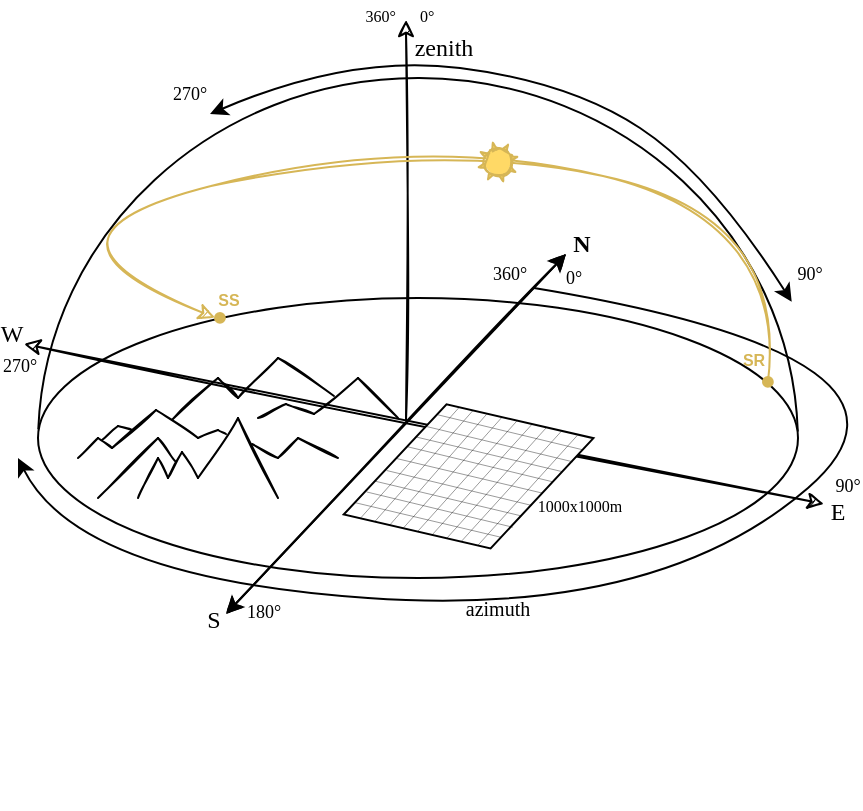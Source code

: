 <mxfile version="14.7.10" type="github"><diagram id="Zk45v5imG6_xdeL_Ea25" name="Page-1"><mxGraphModel dx="884" dy="629" grid="1" gridSize="10" guides="0" tooltips="1" connect="1" arrows="1" fold="1" page="1" pageScale="1" pageWidth="1169" pageHeight="827" math="0" shadow="0"><root><mxCell id="0"/><mxCell id="1" parent="0"/><mxCell id="Elw2TsUuv4CK9hlph9lt-5" value="" style="verticalLabelPosition=bottom;verticalAlign=top;html=1;shape=mxgraph.basic.arc;startAngle=0.256;endAngle=0.745;fillColor=none;rotation=-180;sketch=0;" parent="1" vertex="1"><mxGeometry x="170" y="140" width="380" height="365" as="geometry"/></mxCell><mxCell id="Elw2TsUuv4CK9hlph9lt-1" value="" style="ellipse;whiteSpace=wrap;html=1;sketch=0;" parent="1" vertex="1"><mxGeometry x="170" y="250" width="380" height="140" as="geometry"/></mxCell><mxCell id="Elw2TsUuv4CK9hlph9lt-6" value="" style="endArrow=classic;startArrow=classic;html=1;" parent="1" edge="1"><mxGeometry width="50" height="50" relative="1" as="geometry"><mxPoint x="434" y="228" as="sourcePoint"/><mxPoint x="264" y="408" as="targetPoint"/></mxGeometry></mxCell><mxCell id="Elw2TsUuv4CK9hlph9lt-7" value="" style="endArrow=classic;startArrow=classic;html=1;shadow=0;sketch=1;" parent="1" edge="1"><mxGeometry width="50" height="50" relative="1" as="geometry"><mxPoint x="563" y="353" as="sourcePoint"/><mxPoint x="163" y="273" as="targetPoint"/></mxGeometry></mxCell><mxCell id="Elw2TsUuv4CK9hlph9lt-8" value="" style="endArrow=classic;startArrow=classic;html=1;sketch=1;" parent="1" edge="1"><mxGeometry width="50" height="50" relative="1" as="geometry"><mxPoint x="434" y="228" as="sourcePoint"/><mxPoint x="264" y="408" as="targetPoint"/></mxGeometry></mxCell><mxCell id="Elw2TsUuv4CK9hlph9lt-10" value="" style="endArrow=classic;html=1;shadow=0;sketch=1;" parent="1" edge="1"><mxGeometry width="50" height="50" relative="1" as="geometry"><mxPoint x="354" y="311" as="sourcePoint"/><mxPoint x="354" y="111" as="targetPoint"/></mxGeometry></mxCell><mxCell id="Elw2TsUuv4CK9hlph9lt-11" value="&lt;font&gt;&lt;b&gt;N&lt;/b&gt;&lt;/font&gt;" style="text;html=1;strokeColor=none;fillColor=none;align=center;verticalAlign=middle;whiteSpace=wrap;rounded=0;sketch=0;fontFamily=Verdana;" parent="1" vertex="1"><mxGeometry x="437" y="218" width="10" height="10" as="geometry"/></mxCell><mxCell id="Elw2TsUuv4CK9hlph9lt-12" value="E" style="text;html=1;strokeColor=none;fillColor=none;align=center;verticalAlign=middle;whiteSpace=wrap;rounded=0;sketch=0;fontFamily=Verdana;" parent="1" vertex="1"><mxGeometry x="565" y="352" width="10" height="10" as="geometry"/></mxCell><mxCell id="Elw2TsUuv4CK9hlph9lt-13" value="W" style="text;html=1;strokeColor=none;fillColor=none;align=center;verticalAlign=middle;whiteSpace=wrap;rounded=0;sketch=0;fontFamily=Verdana;" parent="1" vertex="1"><mxGeometry x="152" y="263" width="10" height="10" as="geometry"/></mxCell><mxCell id="Elw2TsUuv4CK9hlph9lt-14" value="S" style="text;html=1;strokeColor=none;fillColor=none;align=center;verticalAlign=middle;whiteSpace=wrap;rounded=0;sketch=0;fontFamily=Verdana;" parent="1" vertex="1"><mxGeometry x="253" y="406" width="10" height="10" as="geometry"/></mxCell><mxCell id="Elw2TsUuv4CK9hlph9lt-19" value="" style="curved=1;endArrow=classic;html=1;shadow=0;fontFamily=Verdana;sketch=0;" parent="1" edge="1"><mxGeometry width="50" height="50" relative="1" as="geometry"><mxPoint x="418" y="245" as="sourcePoint"/><mxPoint x="160" y="330" as="targetPoint"/><Array as="points"><mxPoint x="630" y="280"/><mxPoint x="480" y="410"/><mxPoint x="190" y="390"/></Array></mxGeometry></mxCell><mxCell id="Elw2TsUuv4CK9hlph9lt-21" value="&lt;font style=&quot;font-size: 10px&quot;&gt;azimuth&lt;/font&gt;" style="text;html=1;strokeColor=none;fillColor=none;align=center;verticalAlign=middle;whiteSpace=wrap;rounded=0;sketch=0;fontFamily=Times New Roman;" parent="1" vertex="1"><mxGeometry x="380" y="400" width="40" height="10" as="geometry"/></mxCell><mxCell id="Elw2TsUuv4CK9hlph9lt-22" value="zenith" style="text;html=1;strokeColor=none;fillColor=none;align=center;verticalAlign=middle;whiteSpace=wrap;rounded=0;sketch=0;fontFamily=Times New Roman;" parent="1" vertex="1"><mxGeometry x="353" y="120" width="40" height="10" as="geometry"/></mxCell><mxCell id="Elw2TsUuv4CK9hlph9lt-25" value="" style="curved=1;endArrow=classic;html=1;shadow=0;fontFamily=Times New Roman;entryX=0.003;entryY=0.699;entryDx=0;entryDy=0;entryPerimeter=0;startArrow=classic;startFill=1;sketch=0;" parent="1" edge="1"><mxGeometry width="50" height="50" relative="1" as="geometry"><mxPoint x="256.0" y="158" as="sourcePoint"/><mxPoint x="546.86" y="251.865" as="targetPoint"/><Array as="points"><mxPoint x="256" y="158"/><mxPoint x="326" y="128"/><mxPoint x="436" y="142"/><mxPoint x="506" y="188"/></Array></mxGeometry></mxCell><mxCell id="Elw2TsUuv4CK9hlph9lt-26" value="360&lt;font style=&quot;font-size: 8px&quot;&gt;&lt;span id=&quot;degree-symbol&quot; class=&quot;font3&quot; style=&quot;font-size: 8px&quot;&gt;°&lt;/span&gt;&lt;/font&gt; &amp;nbsp; &amp;nbsp;&amp;nbsp; &lt;font style=&quot;font-size: 8px&quot;&gt;0&lt;span id=&quot;degree-symbol&quot; class=&quot;font3&quot; style=&quot;font-size: 8px&quot;&gt;°&lt;/span&gt;&lt;/font&gt;" style="text;html=1;strokeColor=none;fillColor=none;align=center;verticalAlign=middle;whiteSpace=wrap;rounded=0;sketch=0;fontFamily=Times New Roman;fontSize=8;" parent="1" vertex="1"><mxGeometry x="331" y="101" width="40" height="16" as="geometry"/></mxCell><mxCell id="Elw2TsUuv4CK9hlph9lt-27" value="90&lt;span id=&quot;degree-symbol&quot; class=&quot;font3&quot; style=&quot;font-size: 9px;&quot;&gt;°&lt;/span&gt;" style="text;html=1;strokeColor=none;fillColor=none;align=center;verticalAlign=middle;whiteSpace=wrap;rounded=0;sketch=0;fontFamily=Times New Roman;fontSize=9;" parent="1" vertex="1"><mxGeometry x="550" y="230" width="12" height="16" as="geometry"/></mxCell><mxCell id="Elw2TsUuv4CK9hlph9lt-28" value="270&lt;span id=&quot;degree-symbol&quot; class=&quot;font3&quot; style=&quot;font-size: 9px;&quot;&gt;°&lt;/span&gt;" style="text;html=1;strokeColor=none;fillColor=none;align=center;verticalAlign=middle;whiteSpace=wrap;rounded=0;sketch=0;fontFamily=Times New Roman;fontSize=9;" parent="1" vertex="1"><mxGeometry x="240" y="140" width="12" height="16" as="geometry"/></mxCell><mxCell id="Elw2TsUuv4CK9hlph9lt-29" value="0&lt;span id=&quot;degree-symbol&quot; class=&quot;font3&quot; style=&quot;font-size: 9px;&quot;&gt;°&lt;/span&gt;" style="text;html=1;strokeColor=none;fillColor=none;align=center;verticalAlign=middle;whiteSpace=wrap;rounded=0;sketch=0;fontFamily=Times New Roman;fontSize=9;" parent="1" vertex="1"><mxGeometry x="432" y="232" width="12" height="16" as="geometry"/></mxCell><mxCell id="Elw2TsUuv4CK9hlph9lt-30" value="90&lt;span id=&quot;degree-symbol&quot; class=&quot;font3&quot; style=&quot;font-size: 9px;&quot;&gt;°&lt;/span&gt;" style="text;html=1;strokeColor=none;fillColor=none;align=center;verticalAlign=middle;whiteSpace=wrap;rounded=0;sketch=0;fontFamily=Times New Roman;fontSize=9;" parent="1" vertex="1"><mxGeometry x="569" y="336" width="12" height="16" as="geometry"/></mxCell><mxCell id="Elw2TsUuv4CK9hlph9lt-31" value="180&lt;span id=&quot;degree-symbol&quot; class=&quot;font3&quot; style=&quot;font-size: 9px&quot;&gt;°&lt;/span&gt;" style="text;html=1;strokeColor=none;fillColor=none;align=center;verticalAlign=middle;whiteSpace=wrap;rounded=0;sketch=0;fontFamily=Times New Roman;fontSize=9;" parent="1" vertex="1"><mxGeometry x="277" y="399" width="12" height="16" as="geometry"/></mxCell><mxCell id="Elw2TsUuv4CK9hlph9lt-32" value="270&lt;span id=&quot;degree-symbol&quot; class=&quot;font3&quot; style=&quot;font-size: 9px&quot;&gt;°&lt;/span&gt;" style="text;html=1;strokeColor=none;fillColor=none;align=center;verticalAlign=middle;whiteSpace=wrap;rounded=0;sketch=0;fontFamily=Times New Roman;fontSize=9;" parent="1" vertex="1"><mxGeometry x="155" y="276" width="12" height="16" as="geometry"/></mxCell><mxCell id="Elw2TsUuv4CK9hlph9lt-36" value="" style="curved=1;endArrow=classic;html=1;shadow=0;fontFamily=Times New Roman;fontSize=9;exitX=0.96;exitY=0.312;exitDx=0;exitDy=0;exitPerimeter=0;entryX=0.233;entryY=0.07;entryDx=0;entryDy=0;entryPerimeter=0;sketch=1;fillColor=#fff2cc;strokeColor=#d6b656;" parent="1" source="Elw2TsUuv4CK9hlph9lt-1" target="Elw2TsUuv4CK9hlph9lt-1" edge="1"><mxGeometry width="50" height="50" relative="1" as="geometry"><mxPoint x="410" y="270" as="sourcePoint"/><mxPoint x="110" y="190" as="targetPoint"/><Array as="points"><mxPoint x="545" y="208"/><mxPoint x="360" y="170"/><mxPoint x="153" y="218"/></Array></mxGeometry></mxCell><mxCell id="Elw2TsUuv4CK9hlph9lt-34" value="" style="verticalLabelPosition=bottom;verticalAlign=top;html=1;shape=mxgraph.basic.sun;sketch=1;fontFamily=Times New Roman;fontSize=9;rotation=-15;strokeColor=#d6b656;fillColor=#FFD966;fillStyle=solid;" parent="1" vertex="1"><mxGeometry x="390" y="172" width="20" height="20" as="geometry"/></mxCell><mxCell id="XZMM7xoyG6K1uBWsO1xi-1" value="" style="html=1;whiteSpace=wrap;aspect=fixed;shape=isoRectangle;rotation=343;" vertex="1" parent="1"><mxGeometry x="320" y="300" width="130.57" height="78.346" as="geometry"/></mxCell><mxCell id="XZMM7xoyG6K1uBWsO1xi-2" value="1000x1000m" style="text;html=1;strokeColor=none;fillColor=none;align=center;verticalAlign=middle;whiteSpace=wrap;rounded=0;sketch=0;fontFamily=Times New Roman;fontSize=8;" vertex="1" parent="1"><mxGeometry x="421" y="349" width="40" height="10" as="geometry"/></mxCell><mxCell id="XZMM7xoyG6K1uBWsO1xi-7" value="" style="endArrow=none;html=1;fontSize=8;strokeWidth=0.2;entryX=0.539;entryY=0.06;entryDx=0;entryDy=0;entryPerimeter=0;exitX=0.058;exitY=0.548;exitDx=0;exitDy=0;exitPerimeter=0;" edge="1" parent="1" source="XZMM7xoyG6K1uBWsO1xi-1" target="XZMM7xoyG6K1uBWsO1xi-1"><mxGeometry width="50" height="50" relative="1" as="geometry"><mxPoint x="325.003" y="366.54" as="sourcePoint"/><mxPoint x="382.907" y="303.004" as="targetPoint"/></mxGeometry></mxCell><mxCell id="XZMM7xoyG6K1uBWsO1xi-8" value="" style="endArrow=none;html=1;fontSize=8;strokeWidth=0.2;entryX=0.587;entryY=0.104;entryDx=0;entryDy=0;entryPerimeter=0;exitX=0.106;exitY=0.596;exitDx=0;exitDy=0;exitPerimeter=0;" edge="1" parent="1" source="XZMM7xoyG6K1uBWsO1xi-1" target="XZMM7xoyG6K1uBWsO1xi-1"><mxGeometry width="50" height="50" relative="1" as="geometry"><mxPoint x="334.003" y="368.54" as="sourcePoint"/><mxPoint x="391.907" y="305.004" as="targetPoint"/></mxGeometry></mxCell><mxCell id="XZMM7xoyG6K1uBWsO1xi-31" value="" style="endArrow=none;html=1;fontSize=8;strokeWidth=0.2;entryX=0.634;entryY=0.151;entryDx=0;entryDy=0;entryPerimeter=0;exitX=0.154;exitY=0.648;exitDx=0;exitDy=0;exitPerimeter=0;" edge="1" parent="1" source="XZMM7xoyG6K1uBWsO1xi-1" target="XZMM7xoyG6K1uBWsO1xi-1"><mxGeometry width="50" height="50" relative="1" as="geometry"><mxPoint x="342.003" y="371.54" as="sourcePoint"/><mxPoint x="399.907" y="308.004" as="targetPoint"/></mxGeometry></mxCell><mxCell id="XZMM7xoyG6K1uBWsO1xi-32" value="" style="endArrow=none;html=1;fontSize=8;strokeWidth=0.2;entryX=0.686;entryY=0.199;entryDx=0;entryDy=0;entryPerimeter=0;exitX=0.202;exitY=0.69;exitDx=0;exitDy=0;exitPerimeter=0;" edge="1" parent="1" source="XZMM7xoyG6K1uBWsO1xi-1" target="XZMM7xoyG6K1uBWsO1xi-1"><mxGeometry width="50" height="50" relative="1" as="geometry"><mxPoint x="351.003" y="373.54" as="sourcePoint"/><mxPoint x="408.907" y="310.004" as="targetPoint"/></mxGeometry></mxCell><mxCell id="XZMM7xoyG6K1uBWsO1xi-33" value="" style="endArrow=none;html=1;fontSize=8;strokeWidth=0.2;entryX=0.737;entryY=0.249;entryDx=0;entryDy=0;entryPerimeter=0;exitX=0.25;exitY=0.738;exitDx=0;exitDy=0;exitPerimeter=0;" edge="1" parent="1" source="XZMM7xoyG6K1uBWsO1xi-1" target="XZMM7xoyG6K1uBWsO1xi-1"><mxGeometry width="50" height="50" relative="1" as="geometry"><mxPoint x="361.003" y="374.54" as="sourcePoint"/><mxPoint x="418.907" y="311.004" as="targetPoint"/></mxGeometry></mxCell><mxCell id="XZMM7xoyG6K1uBWsO1xi-34" value="" style="endArrow=none;html=1;fontSize=8;strokeWidth=0.2;entryX=0.789;entryY=0.297;entryDx=0;entryDy=0;entryPerimeter=0;exitX=0.299;exitY=0.786;exitDx=0;exitDy=0;exitPerimeter=0;" edge="1" parent="1" source="XZMM7xoyG6K1uBWsO1xi-1" target="XZMM7xoyG6K1uBWsO1xi-1"><mxGeometry width="50" height="50" relative="1" as="geometry"><mxPoint x="370.003" y="376.54" as="sourcePoint"/><mxPoint x="427.907" y="313.004" as="targetPoint"/></mxGeometry></mxCell><mxCell id="XZMM7xoyG6K1uBWsO1xi-35" value="" style="endArrow=none;html=1;fontSize=8;strokeWidth=0.2;entryX=0.837;entryY=0.345;entryDx=0;entryDy=0;entryPerimeter=0;exitX=0.349;exitY=0.834;exitDx=0;exitDy=0;exitPerimeter=0;" edge="1" parent="1" source="XZMM7xoyG6K1uBWsO1xi-1" target="XZMM7xoyG6K1uBWsO1xi-1"><mxGeometry width="50" height="50" relative="1" as="geometry"><mxPoint x="378.003" y="379.54" as="sourcePoint"/><mxPoint x="435.907" y="316.004" as="targetPoint"/></mxGeometry></mxCell><mxCell id="XZMM7xoyG6K1uBWsO1xi-36" value="" style="endArrow=none;html=1;fontSize=8;strokeWidth=0.2;entryX=0.888;entryY=0.395;entryDx=0;entryDy=0;entryPerimeter=0;exitX=0.398;exitY=0.881;exitDx=0;exitDy=0;exitPerimeter=0;" edge="1" parent="1" source="XZMM7xoyG6K1uBWsO1xi-1" target="XZMM7xoyG6K1uBWsO1xi-1"><mxGeometry width="50" height="50" relative="1" as="geometry"><mxPoint x="387.003" y="381.54" as="sourcePoint"/><mxPoint x="444.907" y="318.004" as="targetPoint"/></mxGeometry></mxCell><mxCell id="XZMM7xoyG6K1uBWsO1xi-37" value="" style="endArrow=none;html=1;fontSize=8;strokeWidth=0.2;entryX=0.942;entryY=0.45;entryDx=0;entryDy=0;entryPerimeter=0;exitX=0.454;exitY=0.936;exitDx=0;exitDy=0;exitPerimeter=0;" edge="1" parent="1" source="XZMM7xoyG6K1uBWsO1xi-1" target="XZMM7xoyG6K1uBWsO1xi-1"><mxGeometry width="50" height="50" relative="1" as="geometry"><mxPoint x="398.003" y="382.54" as="sourcePoint"/><mxPoint x="455.907" y="319.004" as="targetPoint"/></mxGeometry></mxCell><mxCell id="XZMM7xoyG6K1uBWsO1xi-38" value="" style="endArrow=none;html=1;fontSize=8;strokeWidth=0.2;entryX=0.54;entryY=0.941;entryDx=0;entryDy=0;entryPerimeter=0;exitX=0.043;exitY=0.456;exitDx=0;exitDy=0;exitPerimeter=0;" edge="1" parent="1"><mxGeometry width="50" height="50" relative="1" as="geometry"><mxPoint x="328.004" y="352.003" as="sourcePoint"/><mxPoint x="401.171" y="369.367" as="targetPoint"/></mxGeometry></mxCell><mxCell id="XZMM7xoyG6K1uBWsO1xi-40" value="" style="endArrow=none;html=1;fontSize=8;strokeWidth=0.2;exitX=0.108;exitY=0.401;exitDx=0;exitDy=0;exitPerimeter=0;entryX=0.587;entryY=0.894;entryDx=0;entryDy=0;entryPerimeter=0;" edge="1" parent="1" source="XZMM7xoyG6K1uBWsO1xi-1"><mxGeometry width="50" height="50" relative="1" as="geometry"><mxPoint x="334.997" y="347.004" as="sourcePoint"/><mxPoint x="407.173" y="364.372" as="targetPoint"/></mxGeometry></mxCell><mxCell id="XZMM7xoyG6K1uBWsO1xi-46" value="" style="endArrow=none;html=1;fontSize=8;strokeWidth=0.2;entryX=0.54;entryY=0.941;entryDx=0;entryDy=0;entryPerimeter=0;exitX=0.152;exitY=0.352;exitDx=0;exitDy=0;exitPerimeter=0;" edge="1" parent="1" source="XZMM7xoyG6K1uBWsO1xi-1"><mxGeometry width="50" height="50" relative="1" as="geometry"><mxPoint x="338.004" y="341.283" as="sourcePoint"/><mxPoint x="411.171" y="358.647" as="targetPoint"/></mxGeometry></mxCell><mxCell id="XZMM7xoyG6K1uBWsO1xi-47" value="" style="endArrow=none;html=1;fontSize=8;strokeWidth=0.2;exitX=0.108;exitY=0.401;exitDx=0;exitDy=0;exitPerimeter=0;entryX=0.698;entryY=0.792;entryDx=0;entryDy=0;entryPerimeter=0;" edge="1" parent="1" target="XZMM7xoyG6K1uBWsO1xi-1"><mxGeometry width="50" height="50" relative="1" as="geometry"><mxPoint x="344.07" y="336.0" as="sourcePoint"/><mxPoint x="417.173" y="353.652" as="targetPoint"/></mxGeometry></mxCell><mxCell id="XZMM7xoyG6K1uBWsO1xi-48" value="" style="endArrow=none;html=1;fontSize=8;strokeWidth=0.2;entryX=0.54;entryY=0.941;entryDx=0;entryDy=0;entryPerimeter=0;exitX=0.043;exitY=0.456;exitDx=0;exitDy=0;exitPerimeter=0;" edge="1" parent="1"><mxGeometry width="50" height="50" relative="1" as="geometry"><mxPoint x="349.004" y="330.003" as="sourcePoint"/><mxPoint x="422.171" y="347.367" as="targetPoint"/></mxGeometry></mxCell><mxCell id="XZMM7xoyG6K1uBWsO1xi-49" value="" style="endArrow=none;html=1;fontSize=8;strokeWidth=0.2;exitX=0.31;exitY=0.203;exitDx=0;exitDy=0;exitPerimeter=0;entryX=0.587;entryY=0.894;entryDx=0;entryDy=0;entryPerimeter=0;" edge="1" parent="1" source="XZMM7xoyG6K1uBWsO1xi-1"><mxGeometry width="50" height="50" relative="1" as="geometry"><mxPoint x="354.0" y="324.0" as="sourcePoint"/><mxPoint x="427.103" y="341.652" as="targetPoint"/></mxGeometry></mxCell><mxCell id="XZMM7xoyG6K1uBWsO1xi-50" value="" style="endArrow=none;html=1;fontSize=8;strokeWidth=0.2;entryX=0.54;entryY=0.941;entryDx=0;entryDy=0;entryPerimeter=0;exitX=0.043;exitY=0.456;exitDx=0;exitDy=0;exitPerimeter=0;" edge="1" parent="1"><mxGeometry width="50" height="50" relative="1" as="geometry"><mxPoint x="359.004" y="319.283" as="sourcePoint"/><mxPoint x="432.171" y="336.647" as="targetPoint"/></mxGeometry></mxCell><mxCell id="XZMM7xoyG6K1uBWsO1xi-51" value="" style="endArrow=none;html=1;fontSize=8;strokeWidth=0.2;exitX=0.108;exitY=0.401;exitDx=0;exitDy=0;exitPerimeter=0;entryX=0.587;entryY=0.894;entryDx=0;entryDy=0;entryPerimeter=0;" edge="1" parent="1"><mxGeometry width="50" height="50" relative="1" as="geometry"><mxPoint x="364.0" y="314.0" as="sourcePoint"/><mxPoint x="437.103" y="331.652" as="targetPoint"/></mxGeometry></mxCell><mxCell id="XZMM7xoyG6K1uBWsO1xi-52" value="" style="endArrow=none;html=1;fontSize=8;strokeWidth=0.2;entryX=0.587;entryY=0.894;entryDx=0;entryDy=0;entryPerimeter=0;exitX=0.454;exitY=0.062;exitDx=0;exitDy=0;exitPerimeter=0;" edge="1" parent="1" source="XZMM7xoyG6K1uBWsO1xi-1"><mxGeometry width="50" height="50" relative="1" as="geometry"><mxPoint x="369" y="308" as="sourcePoint"/><mxPoint x="442.103" y="325.652" as="targetPoint"/></mxGeometry></mxCell><mxCell id="XZMM7xoyG6K1uBWsO1xi-53" value="360&lt;span id=&quot;degree-symbol&quot; class=&quot;font3&quot; style=&quot;font-size: 9px&quot;&gt;°&lt;/span&gt;" style="text;html=1;strokeColor=none;fillColor=none;align=center;verticalAlign=middle;whiteSpace=wrap;rounded=0;sketch=0;fontFamily=Times New Roman;fontSize=9;" vertex="1" parent="1"><mxGeometry x="400" y="230" width="12" height="16" as="geometry"/></mxCell><mxCell id="XZMM7xoyG6K1uBWsO1xi-54" value="&lt;font&gt;&lt;b&gt;SR&lt;/b&gt;&lt;/font&gt;" style="text;html=1;strokeColor=none;fillColor=none;align=center;verticalAlign=middle;whiteSpace=wrap;rounded=0;fontSize=8;fontColor=#D6B656;" vertex="1" parent="1"><mxGeometry x="522" y="279" width="12" height="4" as="geometry"/></mxCell><mxCell id="XZMM7xoyG6K1uBWsO1xi-55" value="&lt;font&gt;&lt;b&gt;SS&lt;/b&gt;&lt;/font&gt;" style="text;html=1;strokeColor=none;fillColor=none;align=center;verticalAlign=middle;whiteSpace=wrap;rounded=0;fontSize=8;fontColor=#D6B656;" vertex="1" parent="1"><mxGeometry x="259" y="246" width="13" height="9" as="geometry"/></mxCell><mxCell id="XZMM7xoyG6K1uBWsO1xi-57" value="" style="ellipse;whiteSpace=wrap;html=1;fontSize=8;strokeColor=none;fillColor=#D6B656;" vertex="1" parent="1"><mxGeometry x="258" y="257" width="5.905" height="5.905" as="geometry"/></mxCell><mxCell id="XZMM7xoyG6K1uBWsO1xi-58" value="" style="ellipse;whiteSpace=wrap;html=1;fontSize=8;strokeColor=none;fillColor=#D6B656;" vertex="1" parent="1"><mxGeometry x="532" y="289" width="5.905" height="5.905" as="geometry"/></mxCell><mxCell id="XZMM7xoyG6K1uBWsO1xi-164" value="" style="endArrow=none;html=1;fontSize=8;fontColor=none;strokeWidth=1;shadow=0;sketch=1;" edge="1" parent="1"><mxGeometry width="50" height="50" relative="1" as="geometry"><mxPoint x="220" y="350" as="sourcePoint"/><mxPoint x="230" y="330" as="targetPoint"/></mxGeometry></mxCell><mxCell id="XZMM7xoyG6K1uBWsO1xi-165" value="" style="endArrow=none;html=1;fontSize=8;fontColor=none;strokeWidth=1;shadow=0;sketch=1;" edge="1" parent="1"><mxGeometry width="50" height="50" relative="1" as="geometry"><mxPoint x="270" y="310" as="sourcePoint"/><mxPoint x="250" y="340" as="targetPoint"/></mxGeometry></mxCell><mxCell id="XZMM7xoyG6K1uBWsO1xi-166" value="" style="endArrow=none;html=1;fontSize=8;fontColor=none;strokeWidth=1;shadow=0;sketch=1;" edge="1" parent="1"><mxGeometry width="50" height="50" relative="1" as="geometry"><mxPoint x="242" y="327" as="sourcePoint"/><mxPoint x="250" y="340" as="targetPoint"/></mxGeometry></mxCell><mxCell id="XZMM7xoyG6K1uBWsO1xi-167" value="" style="endArrow=none;html=1;fontSize=8;fontColor=none;strokeWidth=1;shadow=0;sketch=1;" edge="1" parent="1"><mxGeometry width="50" height="50" relative="1" as="geometry"><mxPoint x="290" y="350" as="sourcePoint"/><mxPoint x="270" y="310" as="targetPoint"/></mxGeometry></mxCell><mxCell id="XZMM7xoyG6K1uBWsO1xi-168" value="" style="endArrow=none;html=1;fontSize=8;fontColor=none;strokeWidth=1;shadow=0;sketch=1;" edge="1" parent="1"><mxGeometry width="50" height="50" relative="1" as="geometry"><mxPoint x="230" y="330" as="sourcePoint"/><mxPoint x="235" y="340" as="targetPoint"/></mxGeometry></mxCell><mxCell id="XZMM7xoyG6K1uBWsO1xi-169" value="" style="endArrow=none;html=1;fontSize=8;fontColor=none;strokeWidth=1;shadow=0;sketch=1;" edge="1" parent="1"><mxGeometry width="50" height="50" relative="1" as="geometry"><mxPoint x="235" y="340" as="sourcePoint"/><mxPoint x="242" y="327" as="targetPoint"/></mxGeometry></mxCell><mxCell id="XZMM7xoyG6K1uBWsO1xi-170" value="" style="endArrow=none;html=1;fontSize=8;fontColor=none;strokeWidth=1;shadow=0;sketch=1;" edge="1" parent="1"><mxGeometry width="50" height="50" relative="1" as="geometry"><mxPoint x="200" y="350" as="sourcePoint"/><mxPoint x="230" y="320" as="targetPoint"/></mxGeometry></mxCell><mxCell id="XZMM7xoyG6K1uBWsO1xi-171" value="" style="endArrow=none;html=1;fontSize=8;fontColor=none;strokeWidth=1;shadow=0;sketch=1;" edge="1" parent="1"><mxGeometry width="50" height="50" relative="1" as="geometry"><mxPoint x="239" y="332" as="sourcePoint"/><mxPoint x="230" y="320" as="targetPoint"/></mxGeometry></mxCell><mxCell id="XZMM7xoyG6K1uBWsO1xi-172" value="" style="endArrow=none;html=1;fontSize=8;fontColor=none;strokeWidth=1;shadow=0;sketch=1;" edge="1" parent="1"><mxGeometry width="50" height="50" relative="1" as="geometry"><mxPoint x="190" y="330" as="sourcePoint"/><mxPoint x="200" y="320" as="targetPoint"/></mxGeometry></mxCell><mxCell id="XZMM7xoyG6K1uBWsO1xi-173" value="" style="endArrow=none;html=1;fontSize=8;fontColor=none;strokeWidth=1;shadow=0;sketch=1;" edge="1" parent="1"><mxGeometry width="50" height="50" relative="1" as="geometry"><mxPoint x="207" y="325" as="sourcePoint"/><mxPoint x="200" y="320" as="targetPoint"/></mxGeometry></mxCell><mxCell id="XZMM7xoyG6K1uBWsO1xi-174" value="" style="endArrow=none;html=1;fontSize=8;fontColor=none;strokeWidth=1;shadow=0;sketch=1;" edge="1" parent="1"><mxGeometry width="50" height="50" relative="1" as="geometry"><mxPoint x="207" y="325" as="sourcePoint"/><mxPoint x="229" y="306" as="targetPoint"/></mxGeometry></mxCell><mxCell id="XZMM7xoyG6K1uBWsO1xi-175" value="" style="endArrow=none;html=1;fontSize=8;fontColor=none;strokeWidth=1;shadow=0;sketch=1;" edge="1" parent="1"><mxGeometry width="50" height="50" relative="1" as="geometry"><mxPoint x="250" y="320" as="sourcePoint"/><mxPoint x="229" y="306" as="targetPoint"/></mxGeometry></mxCell><mxCell id="XZMM7xoyG6K1uBWsO1xi-176" value="" style="endArrow=none;html=1;fontSize=8;fontColor=none;strokeWidth=1;shadow=0;sketch=1;" edge="1" parent="1"><mxGeometry width="50" height="50" relative="1" as="geometry"><mxPoint x="250" y="320" as="sourcePoint"/><mxPoint x="260" y="316" as="targetPoint"/></mxGeometry></mxCell><mxCell id="XZMM7xoyG6K1uBWsO1xi-177" value="" style="endArrow=none;html=1;fontSize=8;fontColor=none;strokeWidth=1;shadow=0;sketch=1;" edge="1" parent="1"><mxGeometry width="50" height="50" relative="1" as="geometry"><mxPoint x="264" y="318" as="sourcePoint"/><mxPoint x="260" y="316" as="targetPoint"/></mxGeometry></mxCell><mxCell id="XZMM7xoyG6K1uBWsO1xi-178" value="" style="endArrow=none;html=1;fontSize=8;fontColor=none;strokeWidth=1;shadow=0;sketch=1;" edge="1" parent="1"><mxGeometry width="50" height="50" relative="1" as="geometry"><mxPoint x="290" y="330" as="sourcePoint"/><mxPoint x="277" y="323" as="targetPoint"/></mxGeometry></mxCell><mxCell id="XZMM7xoyG6K1uBWsO1xi-179" value="" style="endArrow=none;html=1;fontSize=8;fontColor=none;strokeWidth=1;shadow=0;sketch=1;" edge="1" parent="1"><mxGeometry width="50" height="50" relative="1" as="geometry"><mxPoint x="202" y="321" as="sourcePoint"/><mxPoint x="210" y="314" as="targetPoint"/></mxGeometry></mxCell><mxCell id="XZMM7xoyG6K1uBWsO1xi-180" value="" style="endArrow=none;html=1;fontSize=8;fontColor=none;strokeWidth=1;shadow=0;sketch=1;" edge="1" parent="1"><mxGeometry width="50" height="50" relative="1" as="geometry"><mxPoint x="290" y="330" as="sourcePoint"/><mxPoint x="300" y="320" as="targetPoint"/></mxGeometry></mxCell><mxCell id="XZMM7xoyG6K1uBWsO1xi-181" value="" style="endArrow=none;html=1;fontSize=8;fontColor=none;strokeWidth=1;shadow=0;sketch=1;" edge="1" parent="1"><mxGeometry width="50" height="50" relative="1" as="geometry"><mxPoint x="320.0" y="330" as="sourcePoint"/><mxPoint x="300" y="320" as="targetPoint"/></mxGeometry></mxCell><mxCell id="XZMM7xoyG6K1uBWsO1xi-182" value="" style="endArrow=none;html=1;fontSize=8;fontColor=none;strokeWidth=1;shadow=0;sketch=1;" edge="1" parent="1"><mxGeometry width="50" height="50" relative="1" as="geometry"><mxPoint x="217" y="316" as="sourcePoint"/><mxPoint x="210" y="314" as="targetPoint"/></mxGeometry></mxCell><mxCell id="XZMM7xoyG6K1uBWsO1xi-183" value="" style="endArrow=none;html=1;fontSize=8;fontColor=none;strokeWidth=1;shadow=0;sketch=1;" edge="1" parent="1"><mxGeometry width="50" height="50" relative="1" as="geometry"><mxPoint x="237" y="311" as="sourcePoint"/><mxPoint x="260" y="290" as="targetPoint"/></mxGeometry></mxCell><mxCell id="XZMM7xoyG6K1uBWsO1xi-184" value="" style="endArrow=none;html=1;fontSize=8;fontColor=none;strokeWidth=1;shadow=0;sketch=1;" edge="1" parent="1"><mxGeometry width="50" height="50" relative="1" as="geometry"><mxPoint x="260" y="290" as="sourcePoint"/><mxPoint x="270" y="300" as="targetPoint"/></mxGeometry></mxCell><mxCell id="XZMM7xoyG6K1uBWsO1xi-185" value="" style="endArrow=none;html=1;fontSize=8;fontColor=none;strokeWidth=1;shadow=0;sketch=1;" edge="1" parent="1"><mxGeometry width="50" height="50" relative="1" as="geometry"><mxPoint x="270" y="300" as="sourcePoint"/><mxPoint x="290" y="280" as="targetPoint"/></mxGeometry></mxCell><mxCell id="XZMM7xoyG6K1uBWsO1xi-186" value="" style="endArrow=none;html=1;fontSize=8;fontColor=none;strokeWidth=1;shadow=0;sketch=1;" edge="1" parent="1"><mxGeometry width="50" height="50" relative="1" as="geometry"><mxPoint x="290" y="280" as="sourcePoint"/><mxPoint x="318" y="299" as="targetPoint"/></mxGeometry></mxCell><mxCell id="XZMM7xoyG6K1uBWsO1xi-187" value="" style="endArrow=none;html=1;fontSize=8;fontColor=none;strokeWidth=1;shadow=0;sketch=1;" edge="1" parent="1"><mxGeometry width="50" height="50" relative="1" as="geometry"><mxPoint x="280" y="310" as="sourcePoint"/><mxPoint x="294" y="303" as="targetPoint"/></mxGeometry></mxCell><mxCell id="XZMM7xoyG6K1uBWsO1xi-188" value="" style="endArrow=none;html=1;fontSize=8;fontColor=none;strokeWidth=1;shadow=0;sketch=1;" edge="1" parent="1"><mxGeometry width="50" height="50" relative="1" as="geometry"><mxPoint x="294" y="303" as="sourcePoint"/><mxPoint x="308" y="308" as="targetPoint"/></mxGeometry></mxCell><mxCell id="XZMM7xoyG6K1uBWsO1xi-189" value="" style="endArrow=none;html=1;fontSize=8;fontColor=none;strokeWidth=1;shadow=0;sketch=1;" edge="1" parent="1"><mxGeometry width="50" height="50" relative="1" as="geometry"><mxPoint x="308" y="308" as="sourcePoint"/><mxPoint x="330.0" y="290" as="targetPoint"/></mxGeometry></mxCell><mxCell id="XZMM7xoyG6K1uBWsO1xi-190" value="" style="endArrow=none;html=1;fontSize=8;fontColor=none;strokeWidth=1;shadow=0;sketch=1;" edge="1" parent="1"><mxGeometry width="50" height="50" relative="1" as="geometry"><mxPoint x="330.0" y="290" as="sourcePoint"/><mxPoint x="350.0" y="310" as="targetPoint"/></mxGeometry></mxCell></root></mxGraphModel></diagram></mxfile>
